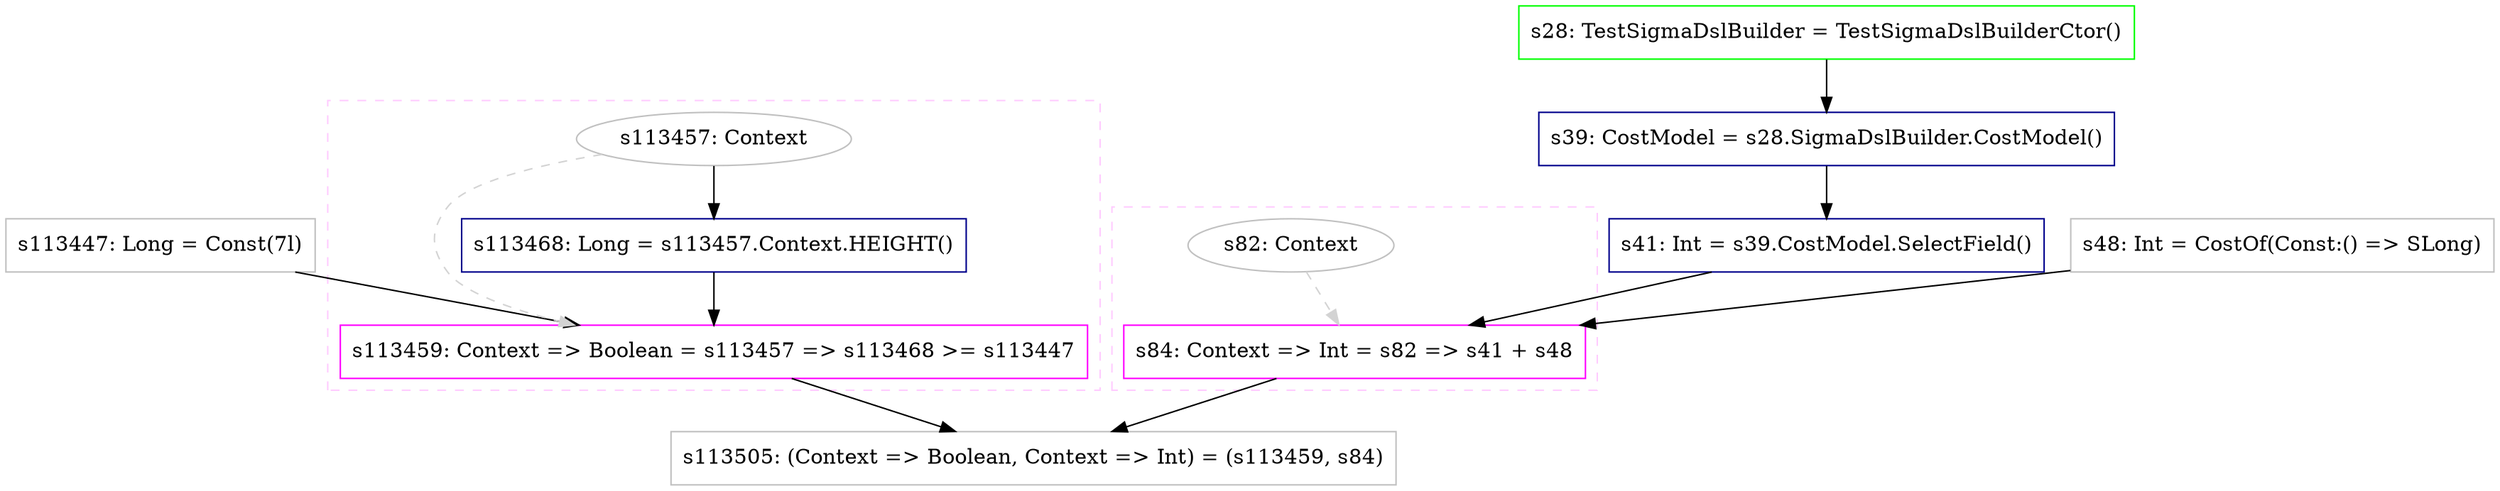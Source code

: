 digraph "height_6_prove" {
concentrate=true
node [style=filled, fillcolor=orangered]

"s113447" [
label="s113447: Long = Const(7l)"
shape=box, color=gray, tooltip="s113447:Long", style=filled, fillcolor=white
]
subgraph cluster_s113459 {
style=dashed; color="#FFCCFF"
"s113457" [
label="s113457: Context"
shape=oval, color=gray, tooltip="s113457:Context", style=filled, fillcolor=white
]
"s113459" [
label="s113459: Context => Boolean = s113457 => s113468 >= s113447"
shape=box, color=magenta, tooltip="s113459:Context => Boolean", style=filled, fillcolor=white
]
{rank=source; s113457}
"s113468" [
label="s113468: Long = s113457.Context.HEIGHT()"
shape=box, color=darkblue, tooltip="s113468:Long", style=filled, fillcolor=white
]
{rank=sink; s113459}
}
"s28" [
label="s28: TestSigmaDslBuilder = TestSigmaDslBuilderCtor()"
shape=box, color=green, tooltip="s28:TestSigmaDslBuilder", style=filled, fillcolor=white
]
"s39" [
label="s39: CostModel = s28.SigmaDslBuilder.CostModel()"
shape=box, color=darkblue, tooltip="s39:CostModel", style=filled, fillcolor=white
]
"s41" [
label="s41: Int = s39.CostModel.SelectField()"
shape=box, color=darkblue, tooltip="s41:Int", style=filled, fillcolor=white
]
"s48" [
label="s48: Int = CostOf(Const:() => SLong)"
shape=box, color=gray, tooltip="s48:Int", style=filled, fillcolor=white
]
subgraph cluster_s84 {
style=dashed; color="#FFCCFF"
"s82" [
label="s82: Context"
shape=oval, color=gray, tooltip="s82:Context", style=filled, fillcolor=white
]
"s84" [
label="s84: Context => Int = s82 => s41 + s48"
shape=box, color=magenta, tooltip="s84:Context => Int", style=filled, fillcolor=white
]
{rank=source; s82}
{rank=sink; s84}
}
"s113505" [
label="s113505: (Context => Boolean, Context => Int) = (s113459, s84)"
shape=box, color=gray, tooltip="s113505:(Context => Boolean, Context => Int)", style=filled, fillcolor=white
]
"s113457" -> "s113468" [style=solid]
"s82" -> "s84" [style=dashed, color=lightgray, weight=0]
"s41" -> "s84" [style=solid]
"s48" -> "s84" [style=solid]
"s113457" -> "s113459" [style=dashed, color=lightgray, weight=0]
"s113468" -> "s113459" [style=solid]
"s113447" -> "s113459" [style=solid]
"s39" -> "s41" [style=solid]
"s28" -> "s39" [style=solid]
"s113459" -> "s113505" [style=solid]
"s84" -> "s113505" [style=solid]
}

